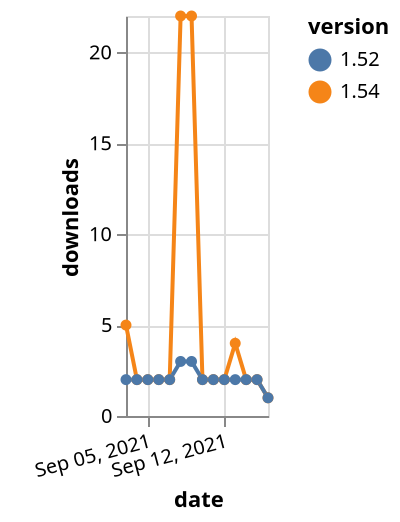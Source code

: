 {"$schema": "https://vega.github.io/schema/vega-lite/v5.json", "description": "A simple bar chart with embedded data.", "data": {"values": [{"date": "2021-09-03", "total": 5303, "delta": 5, "version": "1.54"}, {"date": "2021-09-04", "total": 5305, "delta": 2, "version": "1.54"}, {"date": "2021-09-05", "total": 5307, "delta": 2, "version": "1.54"}, {"date": "2021-09-06", "total": 5309, "delta": 2, "version": "1.54"}, {"date": "2021-09-07", "total": 5311, "delta": 2, "version": "1.54"}, {"date": "2021-09-08", "total": 5333, "delta": 22, "version": "1.54"}, {"date": "2021-09-09", "total": 5355, "delta": 22, "version": "1.54"}, {"date": "2021-09-10", "total": 5357, "delta": 2, "version": "1.54"}, {"date": "2021-09-11", "total": 5359, "delta": 2, "version": "1.54"}, {"date": "2021-09-12", "total": 5361, "delta": 2, "version": "1.54"}, {"date": "2021-09-13", "total": 5365, "delta": 4, "version": "1.54"}, {"date": "2021-09-14", "total": 5367, "delta": 2, "version": "1.54"}, {"date": "2021-09-15", "total": 5369, "delta": 2, "version": "1.54"}, {"date": "2021-09-16", "total": 5370, "delta": 1, "version": "1.54"}, {"date": "2021-09-03", "total": 3114, "delta": 2, "version": "1.52"}, {"date": "2021-09-04", "total": 3116, "delta": 2, "version": "1.52"}, {"date": "2021-09-05", "total": 3118, "delta": 2, "version": "1.52"}, {"date": "2021-09-06", "total": 3120, "delta": 2, "version": "1.52"}, {"date": "2021-09-07", "total": 3122, "delta": 2, "version": "1.52"}, {"date": "2021-09-08", "total": 3125, "delta": 3, "version": "1.52"}, {"date": "2021-09-09", "total": 3128, "delta": 3, "version": "1.52"}, {"date": "2021-09-10", "total": 3130, "delta": 2, "version": "1.52"}, {"date": "2021-09-11", "total": 3132, "delta": 2, "version": "1.52"}, {"date": "2021-09-12", "total": 3134, "delta": 2, "version": "1.52"}, {"date": "2021-09-13", "total": 3136, "delta": 2, "version": "1.52"}, {"date": "2021-09-14", "total": 3138, "delta": 2, "version": "1.52"}, {"date": "2021-09-15", "total": 3140, "delta": 2, "version": "1.52"}, {"date": "2021-09-16", "total": 3141, "delta": 1, "version": "1.52"}]}, "width": "container", "mark": {"type": "line", "point": {"filled": true}}, "encoding": {"x": {"field": "date", "type": "temporal", "timeUnit": "yearmonthdate", "title": "date", "axis": {"labelAngle": -15}}, "y": {"field": "delta", "type": "quantitative", "title": "downloads"}, "color": {"field": "version", "type": "nominal"}, "tooltip": {"field": "delta"}}}